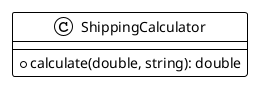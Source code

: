 @startuml
!theme plain
class ShippingCalculator {
    + calculate(double, string): double
}
@enduml
